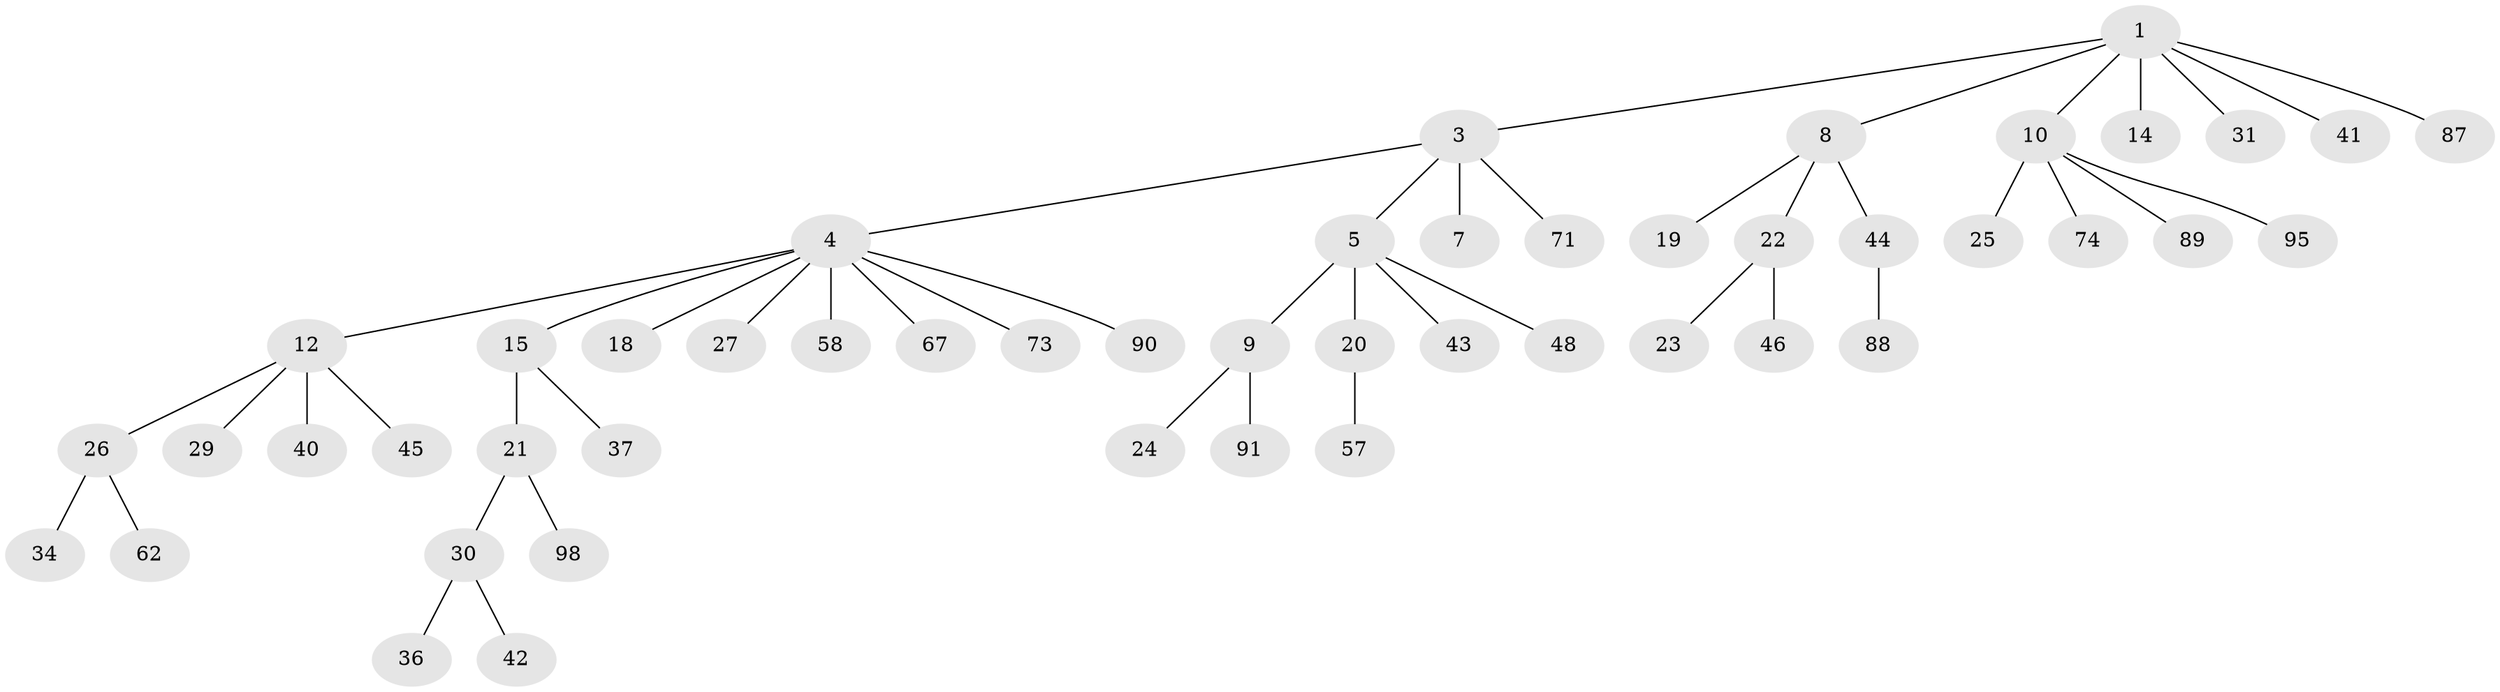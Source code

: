 // original degree distribution, {5: 0.061224489795918366, 4: 0.030612244897959183, 6: 0.02040816326530612, 1: 0.5, 2: 0.23469387755102042, 3: 0.15306122448979592}
// Generated by graph-tools (version 1.1) at 2025/15/03/09/25 04:15:39]
// undirected, 49 vertices, 48 edges
graph export_dot {
graph [start="1"]
  node [color=gray90,style=filled];
  1 [super="+2"];
  3;
  4 [super="+6"];
  5 [super="+13+72+33"];
  7;
  8 [super="+17"];
  9 [super="+11"];
  10 [super="+28"];
  12;
  14 [super="+38"];
  15 [super="+16"];
  18 [super="+39"];
  19;
  20 [super="+79"];
  21;
  22;
  23;
  24 [super="+82"];
  25;
  26;
  27;
  29;
  30 [super="+81+35"];
  31 [super="+63+32"];
  34 [super="+52+49"];
  36;
  37 [super="+55+54"];
  40 [super="+84+47"];
  41 [super="+56"];
  42;
  43 [super="+78+86"];
  44;
  45;
  46;
  48;
  57 [super="+92+85"];
  58 [super="+69"];
  62 [super="+65"];
  67 [super="+68"];
  71;
  73;
  74;
  87;
  88;
  89;
  90;
  91;
  95;
  98;
  1 -- 8;
  1 -- 14;
  1 -- 41;
  1 -- 87;
  1 -- 10;
  1 -- 3;
  1 -- 31;
  3 -- 4;
  3 -- 5;
  3 -- 7;
  3 -- 71;
  4 -- 15;
  4 -- 18;
  4 -- 58;
  4 -- 67;
  4 -- 73;
  4 -- 90;
  4 -- 27;
  4 -- 12;
  5 -- 9;
  5 -- 43;
  5 -- 20;
  5 -- 48;
  8 -- 22;
  8 -- 44;
  8 -- 19;
  9 -- 24;
  9 -- 91;
  10 -- 25;
  10 -- 89;
  10 -- 95;
  10 -- 74;
  12 -- 26;
  12 -- 29;
  12 -- 40;
  12 -- 45;
  15 -- 21;
  15 -- 37;
  20 -- 57;
  21 -- 30;
  21 -- 98;
  22 -- 23;
  22 -- 46;
  26 -- 34;
  26 -- 62;
  30 -- 42;
  30 -- 36;
  44 -- 88;
}
